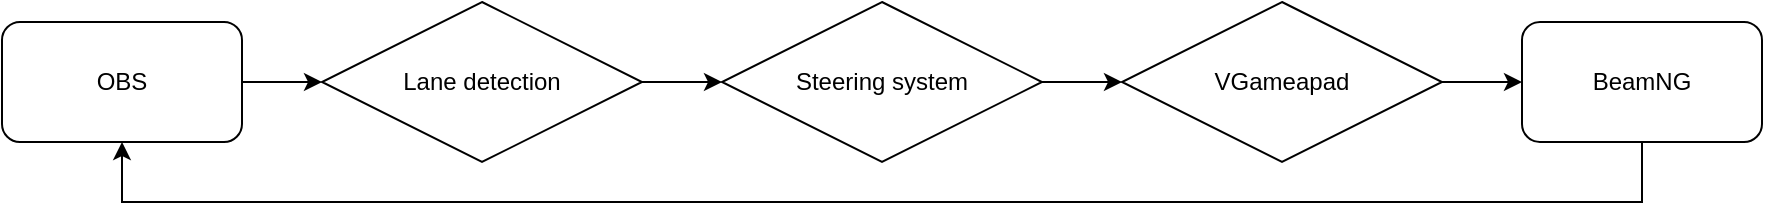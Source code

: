 <mxfile version="22.0.0" type="device">
  <diagram name="Pàgina-1" id="kb4YzZ8gIGK30NOM13s3">
    <mxGraphModel dx="989" dy="520" grid="1" gridSize="10" guides="1" tooltips="1" connect="1" arrows="1" fold="1" page="1" pageScale="1" pageWidth="827" pageHeight="1169" math="0" shadow="0">
      <root>
        <mxCell id="0" />
        <mxCell id="1" parent="0" />
        <mxCell id="XinlJyT8XgcyiHmA6Xeh-8" style="edgeStyle=orthogonalEdgeStyle;rounded=0;orthogonalLoop=1;jettySize=auto;html=1;entryX=0;entryY=0.5;entryDx=0;entryDy=0;exitX=0.5;exitY=0;exitDx=0;exitDy=0;" edge="1" parent="1" source="XinlJyT8XgcyiHmA6Xeh-1" target="XinlJyT8XgcyiHmA6Xeh-2">
          <mxGeometry relative="1" as="geometry">
            <Array as="points">
              <mxPoint x="140" y="380" />
            </Array>
          </mxGeometry>
        </mxCell>
        <mxCell id="XinlJyT8XgcyiHmA6Xeh-1" value="OBS" style="rounded=1;whiteSpace=wrap;html=1;" vertex="1" parent="1">
          <mxGeometry x="80" y="350" width="120" height="60" as="geometry" />
        </mxCell>
        <mxCell id="XinlJyT8XgcyiHmA6Xeh-12" style="edgeStyle=orthogonalEdgeStyle;rounded=0;orthogonalLoop=1;jettySize=auto;html=1;entryX=0;entryY=0.5;entryDx=0;entryDy=0;" edge="1" parent="1" source="XinlJyT8XgcyiHmA6Xeh-2" target="XinlJyT8XgcyiHmA6Xeh-4">
          <mxGeometry relative="1" as="geometry" />
        </mxCell>
        <mxCell id="XinlJyT8XgcyiHmA6Xeh-2" value="Lane detection" style="rhombus;whiteSpace=wrap;html=1;" vertex="1" parent="1">
          <mxGeometry x="240" y="340" width="160" height="80" as="geometry" />
        </mxCell>
        <mxCell id="XinlJyT8XgcyiHmA6Xeh-11" style="edgeStyle=orthogonalEdgeStyle;rounded=0;orthogonalLoop=1;jettySize=auto;html=1;" edge="1" parent="1" source="XinlJyT8XgcyiHmA6Xeh-4">
          <mxGeometry relative="1" as="geometry">
            <mxPoint x="640.0" y="380" as="targetPoint" />
          </mxGeometry>
        </mxCell>
        <mxCell id="XinlJyT8XgcyiHmA6Xeh-4" value="Steering system" style="rhombus;whiteSpace=wrap;html=1;" vertex="1" parent="1">
          <mxGeometry x="440" y="340" width="160" height="80" as="geometry" />
        </mxCell>
        <mxCell id="XinlJyT8XgcyiHmA6Xeh-16" style="edgeStyle=orthogonalEdgeStyle;rounded=0;orthogonalLoop=1;jettySize=auto;html=1;entryX=0.5;entryY=1;entryDx=0;entryDy=0;" edge="1" parent="1" source="XinlJyT8XgcyiHmA6Xeh-13" target="XinlJyT8XgcyiHmA6Xeh-1">
          <mxGeometry relative="1" as="geometry">
            <Array as="points">
              <mxPoint x="900" y="440" />
              <mxPoint x="140" y="440" />
            </Array>
          </mxGeometry>
        </mxCell>
        <mxCell id="XinlJyT8XgcyiHmA6Xeh-13" value="BeamNG" style="rounded=1;whiteSpace=wrap;html=1;" vertex="1" parent="1">
          <mxGeometry x="840" y="350" width="120" height="60" as="geometry" />
        </mxCell>
        <mxCell id="XinlJyT8XgcyiHmA6Xeh-15" style="edgeStyle=orthogonalEdgeStyle;rounded=0;orthogonalLoop=1;jettySize=auto;html=1;" edge="1" parent="1" source="XinlJyT8XgcyiHmA6Xeh-14" target="XinlJyT8XgcyiHmA6Xeh-13">
          <mxGeometry relative="1" as="geometry" />
        </mxCell>
        <mxCell id="XinlJyT8XgcyiHmA6Xeh-14" value="VGameapad" style="rhombus;whiteSpace=wrap;html=1;" vertex="1" parent="1">
          <mxGeometry x="640" y="340" width="160" height="80" as="geometry" />
        </mxCell>
      </root>
    </mxGraphModel>
  </diagram>
</mxfile>
